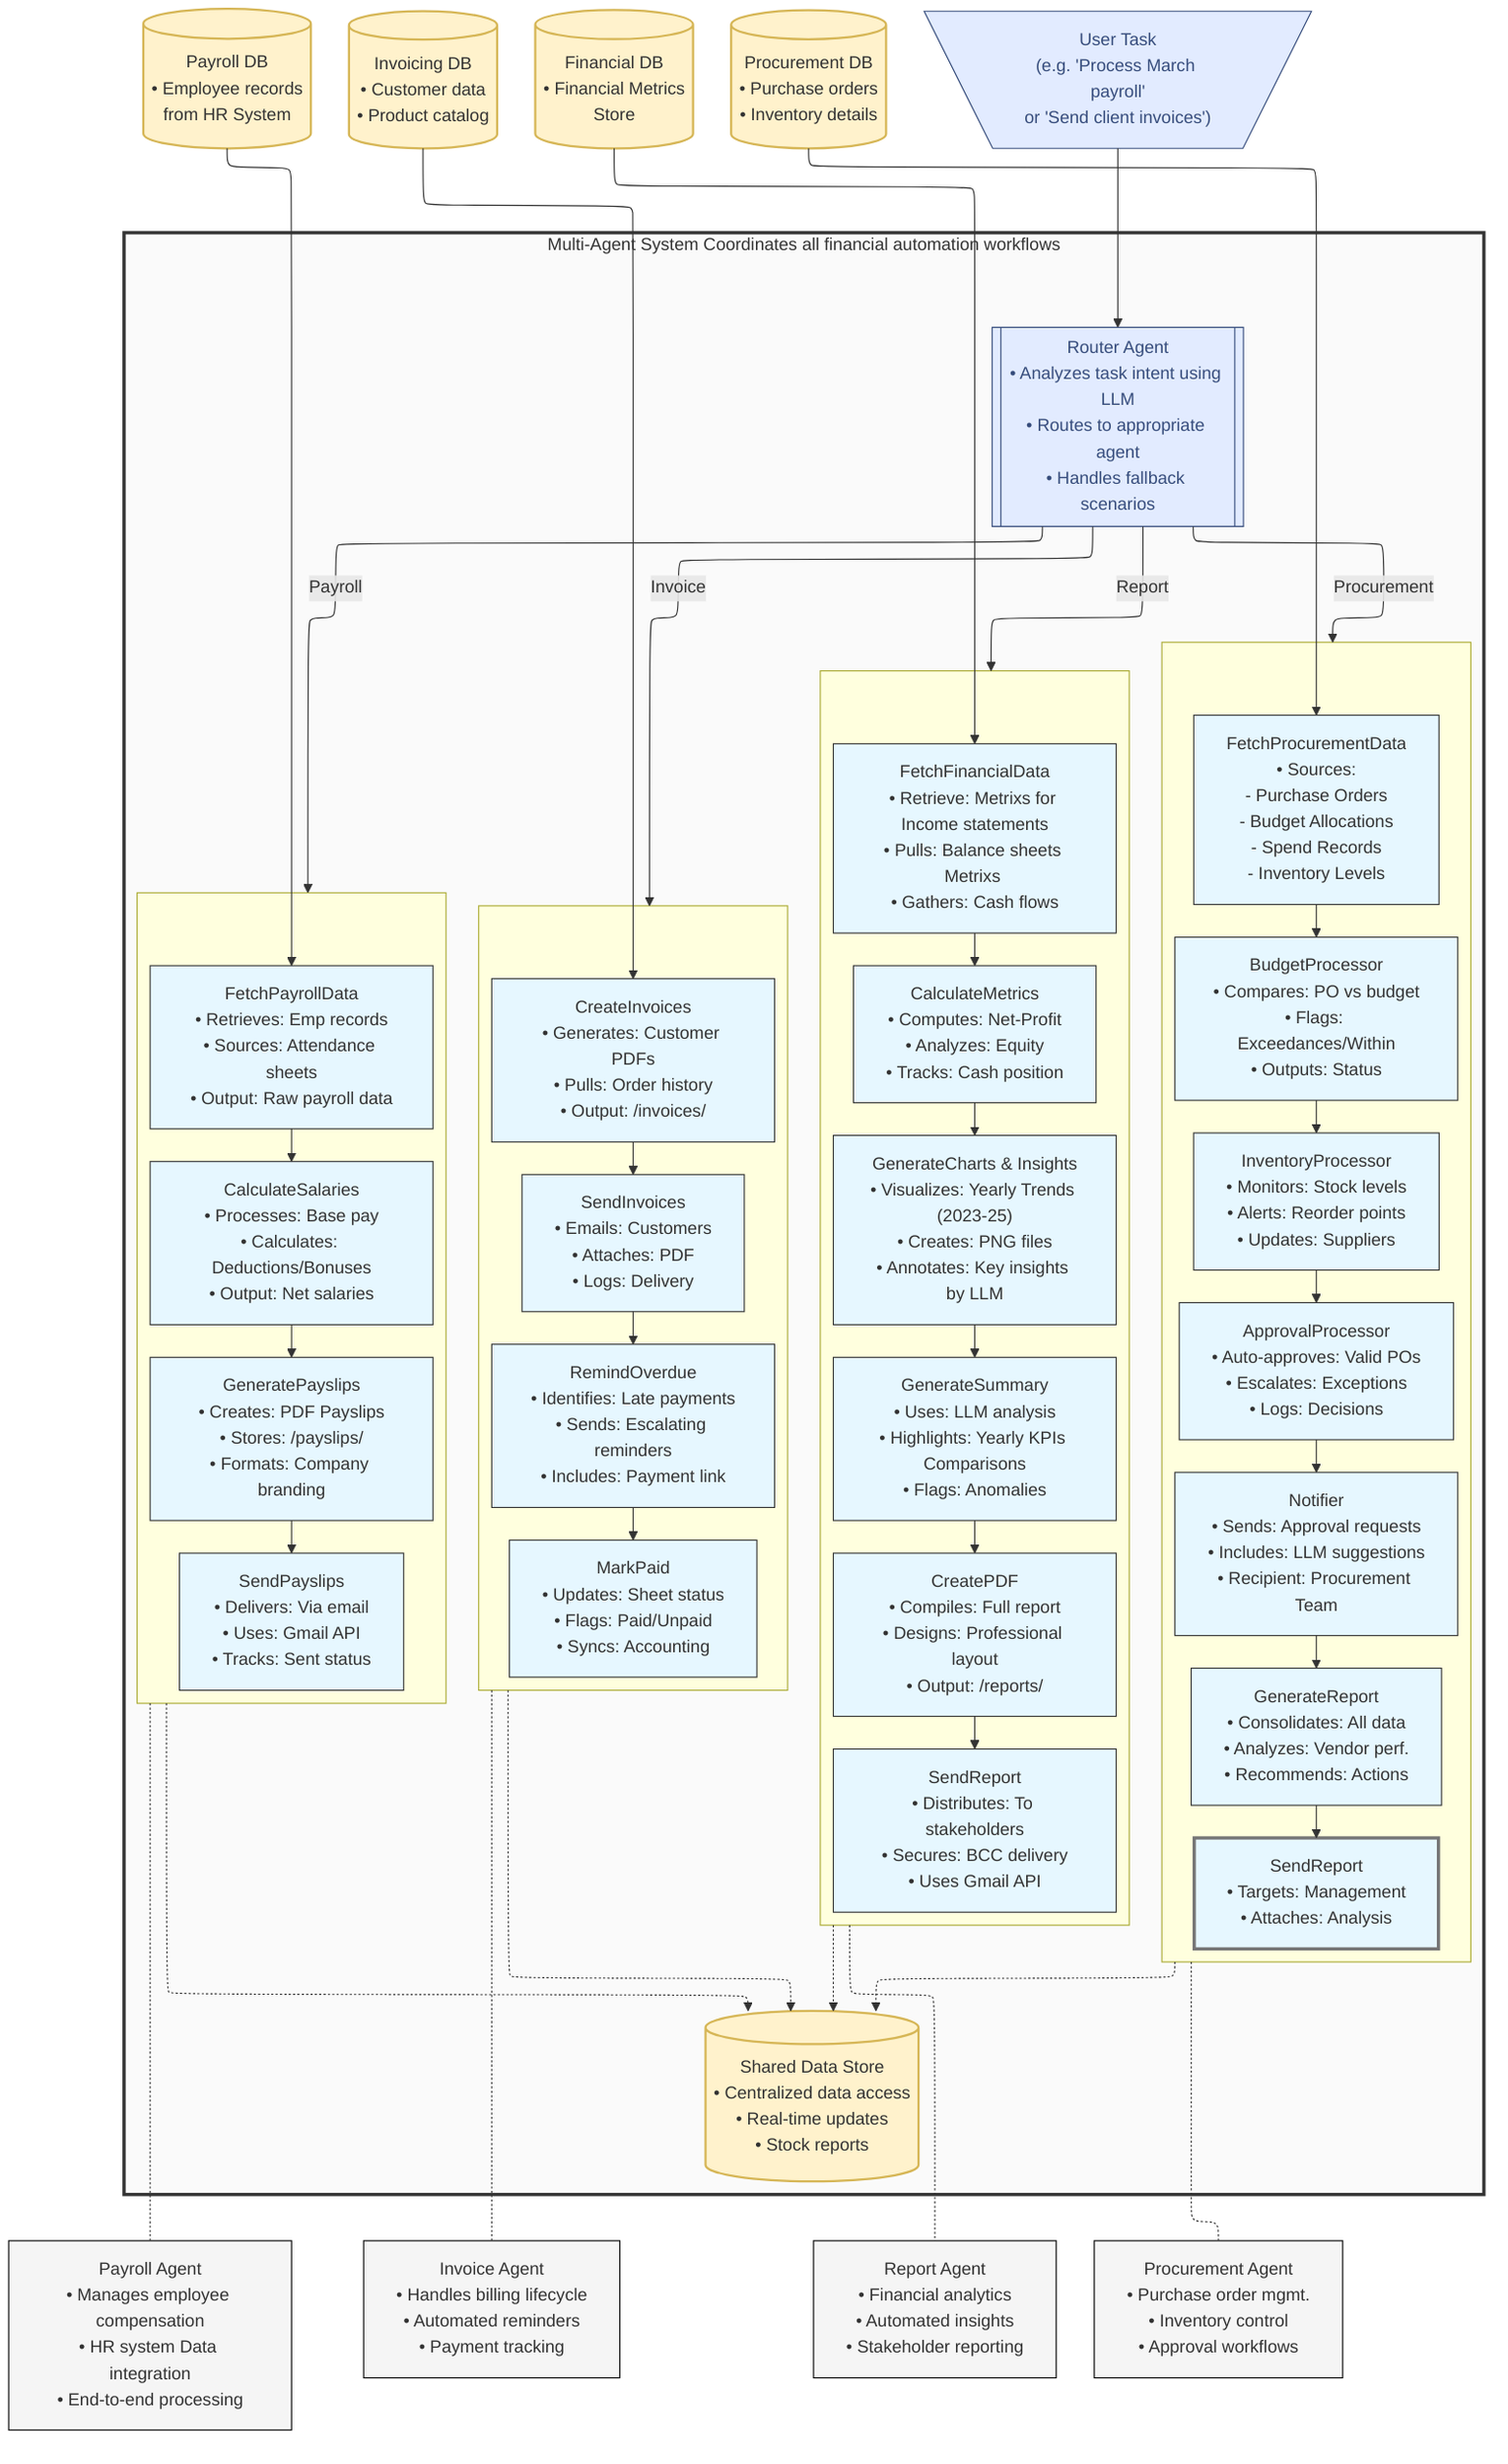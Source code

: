 ---
config:
  layout: elk
---
flowchart TD
 subgraph PayrollAgent[" "]
    direction TB
        P1["FetchPayrollData
• Retrieves: Emp records
• Sources: Attendance sheets
• Output: Raw payroll data"]
        P2["CalculateSalaries
• Processes: Base pay
• Calculates: Deductions/Bonuses
• Output: Net salaries"]
        P3["GeneratePayslips
• Creates: PDF Payslips
• Stores: /payslips/
• Formats: Company branding"]
        P4["SendPayslips
• Delivers: Via email
• Uses: Gmail API
• Tracks: Sent status"]
  end
 subgraph InvoiceAgent[" "]
    direction TB
        I1["CreateInvoices
• Generates: Customer PDFs
• Pulls: Order history
• Output: /invoices/"]
        I2["SendInvoices
• Emails: Customers
• Attaches: PDF
• Logs: Delivery"]
        I3["RemindOverdue
• Identifies: Late payments
• Sends: Escalating reminders
• Includes: Payment link"]
        I4["MarkPaid
• Updates: Sheet status
• Flags: Paid/Unpaid
• Syncs: Accounting"]
  end
 subgraph ReportAgent[" "]
    direction TB
        R1["FetchFinancialData
• Retrieve: Metrixs for Income statements
• Pulls: Balance sheets Metrixs 
• Gathers: Cash flows"]
        R2["CalculateMetrics
• Computes: Net-Profit
• Analyzes: Equity
• Tracks: Cash position"]
        R3["GenerateCharts & Insights
• Visualizes: Yearly Trends (2023-25)
• Creates: PNG files
• Annotates: Key insights by LLM"]
        R4["GenerateSummary
• Uses: LLM analysis
• Highlights: Yearly KPIs Comparisons
• Flags: Anomalies"]
        R5["CreatePDF
• Compiles: Full report
• Designs: Professional layout
• Output: /reports/"]
        R6["SendReport
• Distributes: To stakeholders
• Secures: BCC delivery
• Uses Gmail API"]
  end
 subgraph ProcurementAgent[" "]
    direction TB
        PR1["FetchProcurementData
• Sources:
          - Purchase Orders
          - Budget Allocations
          - Spend Records
          - Inventory Levels"]
        PR2["BudgetProcessor
• Compares: PO vs budget
• Flags: Exceedances/Within
• Outputs: Status"]
        PR3["InventoryProcessor
• Monitors: Stock levels
• Alerts: Reorder points
• Updates: Suppliers"]
        PR4["ApprovalProcessor
• Auto-approves: Valid POs
• Escalates: Exceptions
• Logs: Decisions"]
        PR5["Notifier
• Sends: Approval requests
• Includes: LLM suggestions
• Recipient: Procurement Team"]
        PR6["GenerateReport
• Consolidates: All data
• Analyzes: Vendor perf.
• Recommends: Actions"]
        PR8["SendReport
• Targets: Management
• Attaches: Analysis"]
  end
 subgraph MultiAgentSystem["Multi-Agent System Coordinates all financial automation workflows"]
    direction TB
        Router[["Router Agent
• Analyzes task intent using LLM
• Routes to appropriate agent
• Handles fallback scenarios"]]
        PayrollAgent
        InvoiceAgent
        ReportAgent
        ProcurementAgent
        SharedData[("Shared Data Store
• Centralized data access
• Real-time updates
• Stock reports")]
  end
    PayrollDB[("Payroll DB
• Employee records
 from HR System")] --> P1
    InvoicingDB[("Invoicing DB
• Customer data
• Product catalog")] --> I1
    FinancialDB[("Financial DB
• Financial Metrics
 Store")] --> R1
    ProcurementDB[("Procurement DB
• Purchase orders
• Inventory details")] --> PR1
    P1 --> P2
    P2 --> P3
    P3 --> P4
    I1 --> I2
    I2 --> I3
    I3 --> I4
    R1 --> R2
    R2 --> R3
    R3 --> R4
    R4 --> R5
    R5 --> R6
    PR1 --> PR2
    PR2 --> PR3
    PR3 --> PR4
    PR4 --> PR5
    PR5 --> PR6
    PR6 --> PR8
    Input@{ label: "User Task\n(e.g. 'Process March payroll'\nor 'Send client invoices')" } --> Router
    Router -- Payroll --> PayrollAgent
    Router -- Invoice --> InvoiceAgent
    Router -- Report --> ReportAgent
    Router -- Procurement --> ProcurementAgent
    PayrollAgent -.-> SharedData
    InvoiceAgent -.-> SharedData
    ReportAgent -.-> SharedData
    ProcurementAgent -.-> SharedData
    PayrollAgent -.- PayrollLabel["Payroll Agent
• Manages employee compensation
• HR system Data integration
• End-to-end processing"]
    InvoiceAgent -.- InvoiceLabel["Invoice Agent
• Handles billing lifecycle
• Automated reminders
• Payment tracking"]
    ReportAgent -.- ReportLabel["Report Agent
• Financial analytics
• Automated insights
• Stakeholder reporting"]
    ProcurementAgent -.- ProcurementLabel["Procurement Agent
• Purchase order mgmt.
• Inventory control
• Approval workflows"]
    Input@{ shape: trap-t}
     P1:::tool
     P2:::tool
     P3:::tool
     P4:::tool
     I1:::tool
     I2:::tool
     I3:::tool
     I4:::tool
     R1:::tool
     R2:::tool
     R3:::tool
     R4:::tool
     R5:::tool
     R6:::tool
     PR1:::tool
     PR2:::tool
     PR3:::tool
     PR4:::tool
     PR5:::tool
     PR6:::tool
     PR8:::toolColored
     Router:::Sky
     SharedData:::dataStore
     PayrollDB:::dataStore
     InvoicingDB:::dataStore
     FinancialDB:::dataStore
     ProcurementDB:::dataStore
     Input:::dataStore
     Input:::Sky
     PayrollLabel:::label
     InvoiceLabel:::label
     ReportLabel:::label
     ProcurementLabel:::label
    classDef tool fill:#e6f7ff,stroke:#333,stroke-dasharray:0
    classDef toolColored fill:#e6f7ff,stroke:#4CAF50,stroke-width:3px
    classDef agent fill:#f8f8f8,stroke:#666,stroke-width:2px
    classDef label fill:#f5f5f5,stroke:#ddd,stroke-width:1px
    classDef dataStore fill:#fff2cc, stroke:#d6b656, stroke-width:2px
    classDef Sky stroke-width:1px, stroke-dasharray:none, stroke:#374D7C, fill:#E2EBFF, color:#374D7C
    style PR8 stroke:#757575
    style PayrollLabel stroke:#000000
    style InvoiceLabel stroke:#000000
    style ReportLabel stroke:#000000
    style ProcurementLabel stroke:#000000
    style MultiAgentSystem fill:#fafafa,stroke:#333,stroke-width:3px